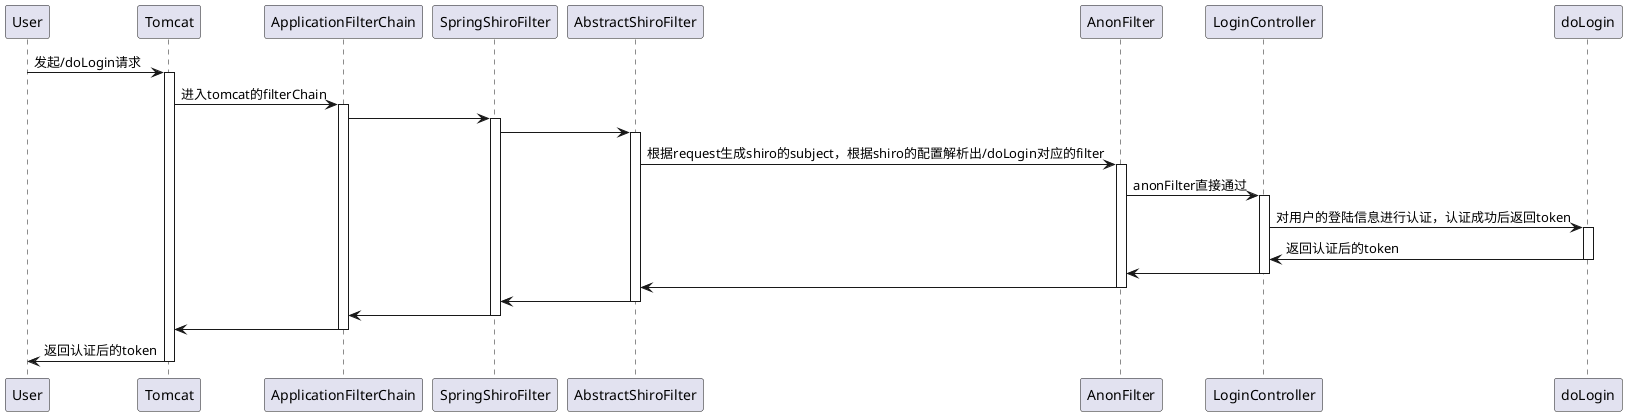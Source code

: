 @startuml

User -> Tomcat: 发起/doLogin请求
activate Tomcat

Tomcat -> ApplicationFilterChain: 进入tomcat的filterChain
activate ApplicationFilterChain

ApplicationFilterChain -> SpringShiroFilter:
activate SpringShiroFilter

SpringShiroFilter -> AbstractShiroFilter:
activate AbstractShiroFilter

AbstractShiroFilter -> AnonFilter: 根据request生成shiro的subject，根据shiro的配置解析出/doLogin对应的filter
activate AnonFilter

AnonFilter -> LoginController: anonFilter直接通过
activate LoginController

LoginController -> doLogin: 对用户的登陆信息进行认证，认证成功后返回token
activate doLogin

doLogin -> LoginController: 返回认证后的token
deactivate doLogin

LoginController -> AnonFilter
deactivate LoginController

AnonFilter -> AbstractShiroFilter
deactivate AnonFilter

AbstractShiroFilter -> SpringShiroFilter
deactivate AbstractShiroFilter

SpringShiroFilter -> ApplicationFilterChain
deactivate SpringShiroFilter

ApplicationFilterChain -> Tomcat
deactivate ApplicationFilterChain

Tomcat -> User: 返回认证后的token
deactivate Tomcat

@enduml
